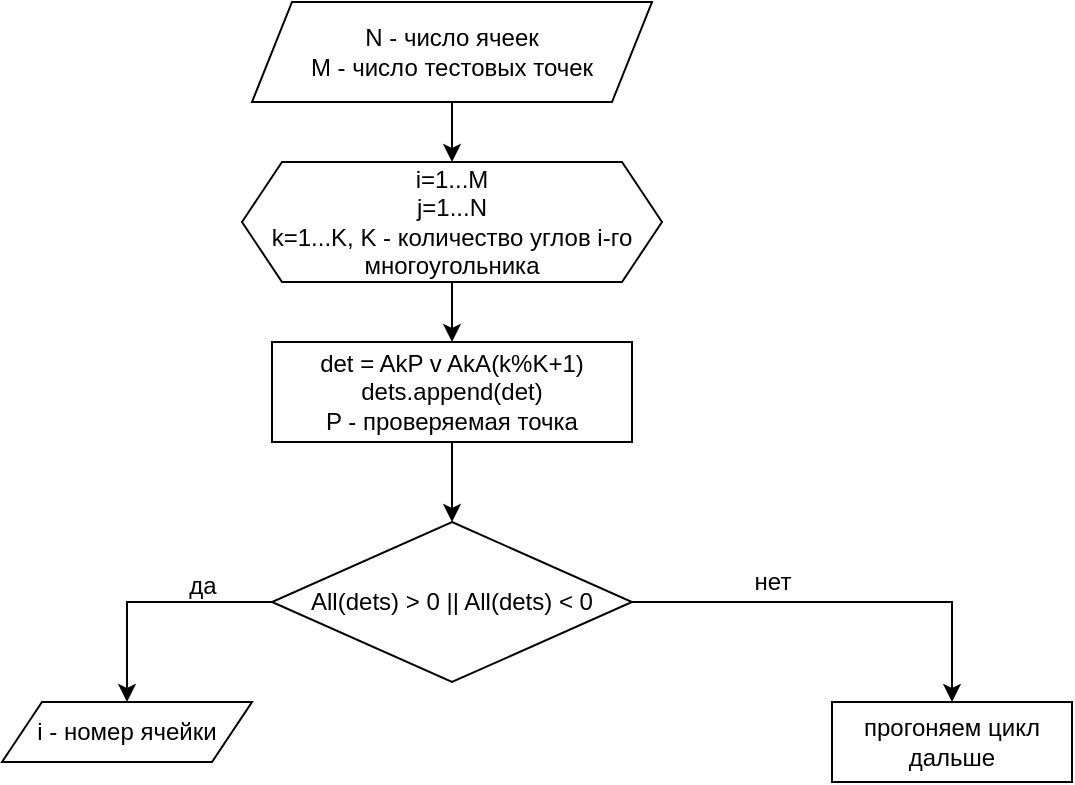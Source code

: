 <mxfile version="24.2.5" type="device">
  <diagram name="Страница — 1" id="O37dVOqsAupnZLXKEz4U">
    <mxGraphModel dx="1475" dy="439" grid="1" gridSize="10" guides="1" tooltips="1" connect="1" arrows="1" fold="1" page="1" pageScale="1" pageWidth="827" pageHeight="1169" math="0" shadow="0">
      <root>
        <mxCell id="0" />
        <mxCell id="1" parent="0" />
        <mxCell id="BGMEAjTgKXroE_XRX-Do-4" value="" style="edgeStyle=orthogonalEdgeStyle;rounded=0;orthogonalLoop=1;jettySize=auto;html=1;" parent="1" source="BGMEAjTgKXroE_XRX-Do-2" target="BGMEAjTgKXroE_XRX-Do-5" edge="1">
          <mxGeometry relative="1" as="geometry">
            <mxPoint x="-345" y="145" as="targetPoint" />
          </mxGeometry>
        </mxCell>
        <mxCell id="BGMEAjTgKXroE_XRX-Do-2" value="N - число ячеек&lt;div&gt;M - число тестовых точек&lt;/div&gt;" style="shape=parallelogram;perimeter=parallelogramPerimeter;whiteSpace=wrap;html=1;fixedSize=1;" parent="1" vertex="1">
          <mxGeometry x="-445" y="30" width="200" height="50" as="geometry" />
        </mxCell>
        <mxCell id="BGMEAjTgKXroE_XRX-Do-7" value="" style="edgeStyle=orthogonalEdgeStyle;rounded=0;orthogonalLoop=1;jettySize=auto;html=1;" parent="1" source="BGMEAjTgKXroE_XRX-Do-5" target="BGMEAjTgKXroE_XRX-Do-6" edge="1">
          <mxGeometry relative="1" as="geometry" />
        </mxCell>
        <mxCell id="BGMEAjTgKXroE_XRX-Do-5" value="i=1...M&lt;div&gt;j=1...N&lt;br&gt;&lt;div&gt;k=1...K, K - количество углов i-го многоугольника&lt;/div&gt;&lt;/div&gt;" style="shape=hexagon;perimeter=hexagonPerimeter2;whiteSpace=wrap;html=1;fixedSize=1;" parent="1" vertex="1">
          <mxGeometry x="-450" y="110" width="210" height="60" as="geometry" />
        </mxCell>
        <mxCell id="BGMEAjTgKXroE_XRX-Do-9" value="" style="edgeStyle=orthogonalEdgeStyle;rounded=0;orthogonalLoop=1;jettySize=auto;html=1;" parent="1" source="BGMEAjTgKXroE_XRX-Do-6" target="BGMEAjTgKXroE_XRX-Do-8" edge="1">
          <mxGeometry relative="1" as="geometry" />
        </mxCell>
        <mxCell id="BGMEAjTgKXroE_XRX-Do-6" value="det = AkP v AkA(k%K+1)&lt;div&gt;dets.append(det)&lt;/div&gt;&lt;div&gt;P - проверяемая точка&lt;/div&gt;" style="whiteSpace=wrap;html=1;" parent="1" vertex="1">
          <mxGeometry x="-435" y="200" width="180" height="50" as="geometry" />
        </mxCell>
        <mxCell id="BGMEAjTgKXroE_XRX-Do-11" value="" style="edgeStyle=orthogonalEdgeStyle;rounded=0;orthogonalLoop=1;jettySize=auto;html=1;" parent="1" source="BGMEAjTgKXroE_XRX-Do-8" target="BGMEAjTgKXroE_XRX-Do-13" edge="1">
          <mxGeometry relative="1" as="geometry">
            <mxPoint x="-510" y="370" as="targetPoint" />
            <Array as="points">
              <mxPoint x="-495" y="330" />
              <mxPoint x="-495" y="330" />
            </Array>
          </mxGeometry>
        </mxCell>
        <mxCell id="BGMEAjTgKXroE_XRX-Do-16" value="" style="edgeStyle=orthogonalEdgeStyle;rounded=0;orthogonalLoop=1;jettySize=auto;html=1;" parent="1" source="BGMEAjTgKXroE_XRX-Do-8" target="BGMEAjTgKXroE_XRX-Do-18" edge="1">
          <mxGeometry relative="1" as="geometry">
            <mxPoint x="-95.0" y="390" as="targetPoint" />
          </mxGeometry>
        </mxCell>
        <mxCell id="BGMEAjTgKXroE_XRX-Do-8" value="All(dets) &amp;gt; 0 || All(dets) &amp;lt; 0" style="rhombus;whiteSpace=wrap;html=1;" parent="1" vertex="1">
          <mxGeometry x="-435" y="290" width="180" height="80" as="geometry" />
        </mxCell>
        <mxCell id="BGMEAjTgKXroE_XRX-Do-13" value="i - номер ячейки" style="shape=parallelogram;perimeter=parallelogramPerimeter;whiteSpace=wrap;html=1;fixedSize=1;" parent="1" vertex="1">
          <mxGeometry x="-570" y="380" width="125" height="30" as="geometry" />
        </mxCell>
        <mxCell id="BGMEAjTgKXroE_XRX-Do-14" value="да" style="text;html=1;align=center;verticalAlign=middle;resizable=0;points=[];autosize=1;strokeColor=none;fillColor=none;" parent="1" vertex="1">
          <mxGeometry x="-490" y="307" width="40" height="30" as="geometry" />
        </mxCell>
        <mxCell id="BGMEAjTgKXroE_XRX-Do-18" value="прогоняем цикл дальше" style="rounded=0;whiteSpace=wrap;html=1;" parent="1" vertex="1">
          <mxGeometry x="-155" y="380" width="120" height="40" as="geometry" />
        </mxCell>
        <mxCell id="BGMEAjTgKXroE_XRX-Do-19" value="нет" style="text;html=1;align=center;verticalAlign=middle;resizable=0;points=[];autosize=1;strokeColor=none;fillColor=none;" parent="1" vertex="1">
          <mxGeometry x="-205" y="305" width="40" height="30" as="geometry" />
        </mxCell>
      </root>
    </mxGraphModel>
  </diagram>
</mxfile>
